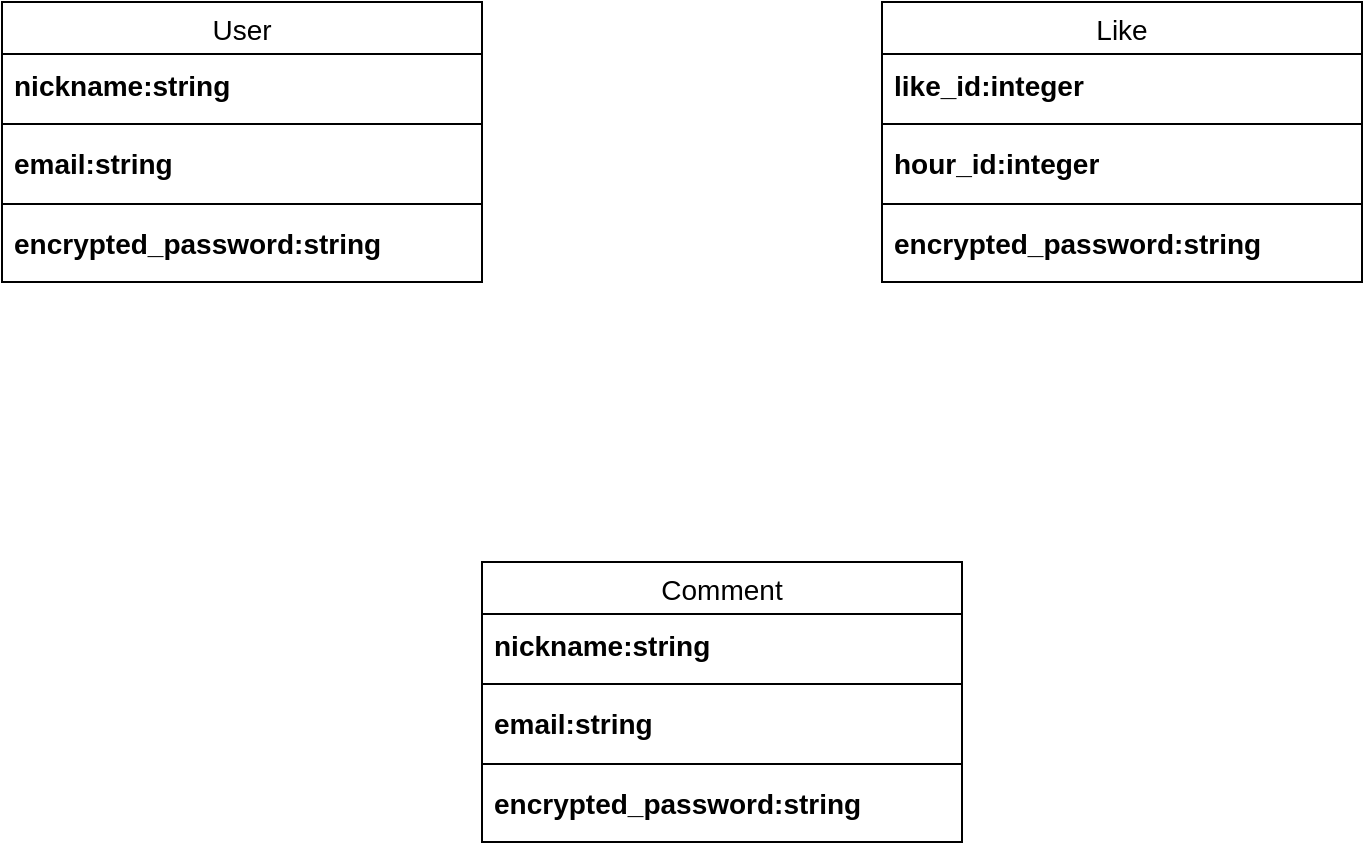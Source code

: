 <mxfile version="14.2.4" type="embed">
    <diagram id="vhIPYcUYY1pUVSAKxMtn" name="ページ1">
        <mxGraphModel dx="1016" dy="859" grid="1" gridSize="10" guides="1" tooltips="1" connect="1" arrows="1" fold="1" page="1" pageScale="1" pageWidth="850" pageHeight="1100" math="0" shadow="0">
            <root>
                <mxCell id="0"/>
                <mxCell id="1" parent="0"/>
                <mxCell id="38" value="User" style="swimlane;fontStyle=0;childLayout=stackLayout;horizontal=1;startSize=26;horizontalStack=0;resizeParent=1;resizeParentMax=0;resizeLast=0;collapsible=1;marginBottom=0;align=center;fontSize=14;" vertex="1" parent="1">
                    <mxGeometry x="80" y="240" width="240" height="140" as="geometry"/>
                </mxCell>
                <mxCell id="39" value="nickname:string" style="text;strokeColor=none;fillColor=none;spacingLeft=4;spacingRight=4;overflow=hidden;rotatable=0;points=[[0,0.5],[1,0.5]];portConstraint=eastwest;fontSize=14;verticalAlign=middle;align=left;fontStyle=1" vertex="1" parent="38">
                    <mxGeometry y="26" width="240" height="30" as="geometry"/>
                </mxCell>
                <mxCell id="42" value="" style="line;strokeWidth=1;rotatable=0;dashed=0;labelPosition=right;align=left;verticalAlign=middle;spacingTop=0;spacingLeft=6;points=[];portConstraint=eastwest;fontSize=19;" vertex="1" parent="38">
                    <mxGeometry y="56" width="240" height="10" as="geometry"/>
                </mxCell>
                <mxCell id="41" value="email:string" style="text;strokeColor=none;fillColor=none;spacingLeft=4;spacingRight=4;overflow=hidden;rotatable=0;points=[[0,0.5],[1,0.5]];portConstraint=eastwest;fontSize=14;fontStyle=1" vertex="1" parent="38">
                    <mxGeometry y="66" width="240" height="30" as="geometry"/>
                </mxCell>
                <mxCell id="48" value="" style="line;strokeWidth=1;rotatable=0;dashed=0;labelPosition=right;align=left;verticalAlign=middle;spacingTop=0;spacingLeft=6;points=[];portConstraint=eastwest;fontSize=14;" vertex="1" parent="38">
                    <mxGeometry y="96" width="240" height="10" as="geometry"/>
                </mxCell>
                <mxCell id="45" value="encrypted_password:string" style="text;strokeColor=none;fillColor=none;spacingLeft=4;spacingRight=4;overflow=hidden;rotatable=0;points=[[0,0.5],[1,0.5]];portConstraint=eastwest;fontSize=14;verticalAlign=top;align=left;fontStyle=1" vertex="1" parent="38">
                    <mxGeometry y="106" width="240" height="34" as="geometry"/>
                </mxCell>
                <mxCell id="49" value="Like" style="swimlane;fontStyle=0;childLayout=stackLayout;horizontal=1;startSize=26;horizontalStack=0;resizeParent=1;resizeParentMax=0;resizeLast=0;collapsible=1;marginBottom=0;align=center;fontSize=14;" vertex="1" parent="1">
                    <mxGeometry x="520" y="240" width="240" height="140" as="geometry"/>
                </mxCell>
                <mxCell id="50" value="like_id:integer" style="text;strokeColor=none;fillColor=none;spacingLeft=4;spacingRight=4;overflow=hidden;rotatable=0;points=[[0,0.5],[1,0.5]];portConstraint=eastwest;fontSize=14;verticalAlign=middle;align=left;fontStyle=1" vertex="1" parent="49">
                    <mxGeometry y="26" width="240" height="30" as="geometry"/>
                </mxCell>
                <mxCell id="51" value="" style="line;strokeWidth=1;rotatable=0;dashed=0;labelPosition=right;align=left;verticalAlign=middle;spacingTop=0;spacingLeft=6;points=[];portConstraint=eastwest;fontSize=19;" vertex="1" parent="49">
                    <mxGeometry y="56" width="240" height="10" as="geometry"/>
                </mxCell>
                <mxCell id="52" value="hour_id:integer" style="text;strokeColor=none;fillColor=none;spacingLeft=4;spacingRight=4;overflow=hidden;rotatable=0;points=[[0,0.5],[1,0.5]];portConstraint=eastwest;fontSize=14;fontStyle=1" vertex="1" parent="49">
                    <mxGeometry y="66" width="240" height="30" as="geometry"/>
                </mxCell>
                <mxCell id="53" value="" style="line;strokeWidth=1;rotatable=0;dashed=0;labelPosition=right;align=left;verticalAlign=middle;spacingTop=0;spacingLeft=6;points=[];portConstraint=eastwest;fontSize=14;" vertex="1" parent="49">
                    <mxGeometry y="96" width="240" height="10" as="geometry"/>
                </mxCell>
                <mxCell id="54" value="encrypted_password:string" style="text;strokeColor=none;fillColor=none;spacingLeft=4;spacingRight=4;overflow=hidden;rotatable=0;points=[[0,0.5],[1,0.5]];portConstraint=eastwest;fontSize=14;verticalAlign=top;align=left;fontStyle=1" vertex="1" parent="49">
                    <mxGeometry y="106" width="240" height="34" as="geometry"/>
                </mxCell>
                <mxCell id="55" value="Comment" style="swimlane;fontStyle=0;childLayout=stackLayout;horizontal=1;startSize=26;horizontalStack=0;resizeParent=1;resizeParentMax=0;resizeLast=0;collapsible=1;marginBottom=0;align=center;fontSize=14;" vertex="1" parent="1">
                    <mxGeometry x="320" y="520" width="240" height="140" as="geometry"/>
                </mxCell>
                <mxCell id="56" value="nickname:string" style="text;strokeColor=none;fillColor=none;spacingLeft=4;spacingRight=4;overflow=hidden;rotatable=0;points=[[0,0.5],[1,0.5]];portConstraint=eastwest;fontSize=14;verticalAlign=middle;align=left;fontStyle=1" vertex="1" parent="55">
                    <mxGeometry y="26" width="240" height="30" as="geometry"/>
                </mxCell>
                <mxCell id="57" value="" style="line;strokeWidth=1;rotatable=0;dashed=0;labelPosition=right;align=left;verticalAlign=middle;spacingTop=0;spacingLeft=6;points=[];portConstraint=eastwest;fontSize=19;" vertex="1" parent="55">
                    <mxGeometry y="56" width="240" height="10" as="geometry"/>
                </mxCell>
                <mxCell id="58" value="email:string" style="text;strokeColor=none;fillColor=none;spacingLeft=4;spacingRight=4;overflow=hidden;rotatable=0;points=[[0,0.5],[1,0.5]];portConstraint=eastwest;fontSize=14;fontStyle=1" vertex="1" parent="55">
                    <mxGeometry y="66" width="240" height="30" as="geometry"/>
                </mxCell>
                <mxCell id="59" value="" style="line;strokeWidth=1;rotatable=0;dashed=0;labelPosition=right;align=left;verticalAlign=middle;spacingTop=0;spacingLeft=6;points=[];portConstraint=eastwest;fontSize=14;" vertex="1" parent="55">
                    <mxGeometry y="96" width="240" height="10" as="geometry"/>
                </mxCell>
                <mxCell id="60" value="encrypted_password:string" style="text;strokeColor=none;fillColor=none;spacingLeft=4;spacingRight=4;overflow=hidden;rotatable=0;points=[[0,0.5],[1,0.5]];portConstraint=eastwest;fontSize=14;verticalAlign=top;align=left;fontStyle=1" vertex="1" parent="55">
                    <mxGeometry y="106" width="240" height="34" as="geometry"/>
                </mxCell>
            </root>
        </mxGraphModel>
    </diagram>
</mxfile>